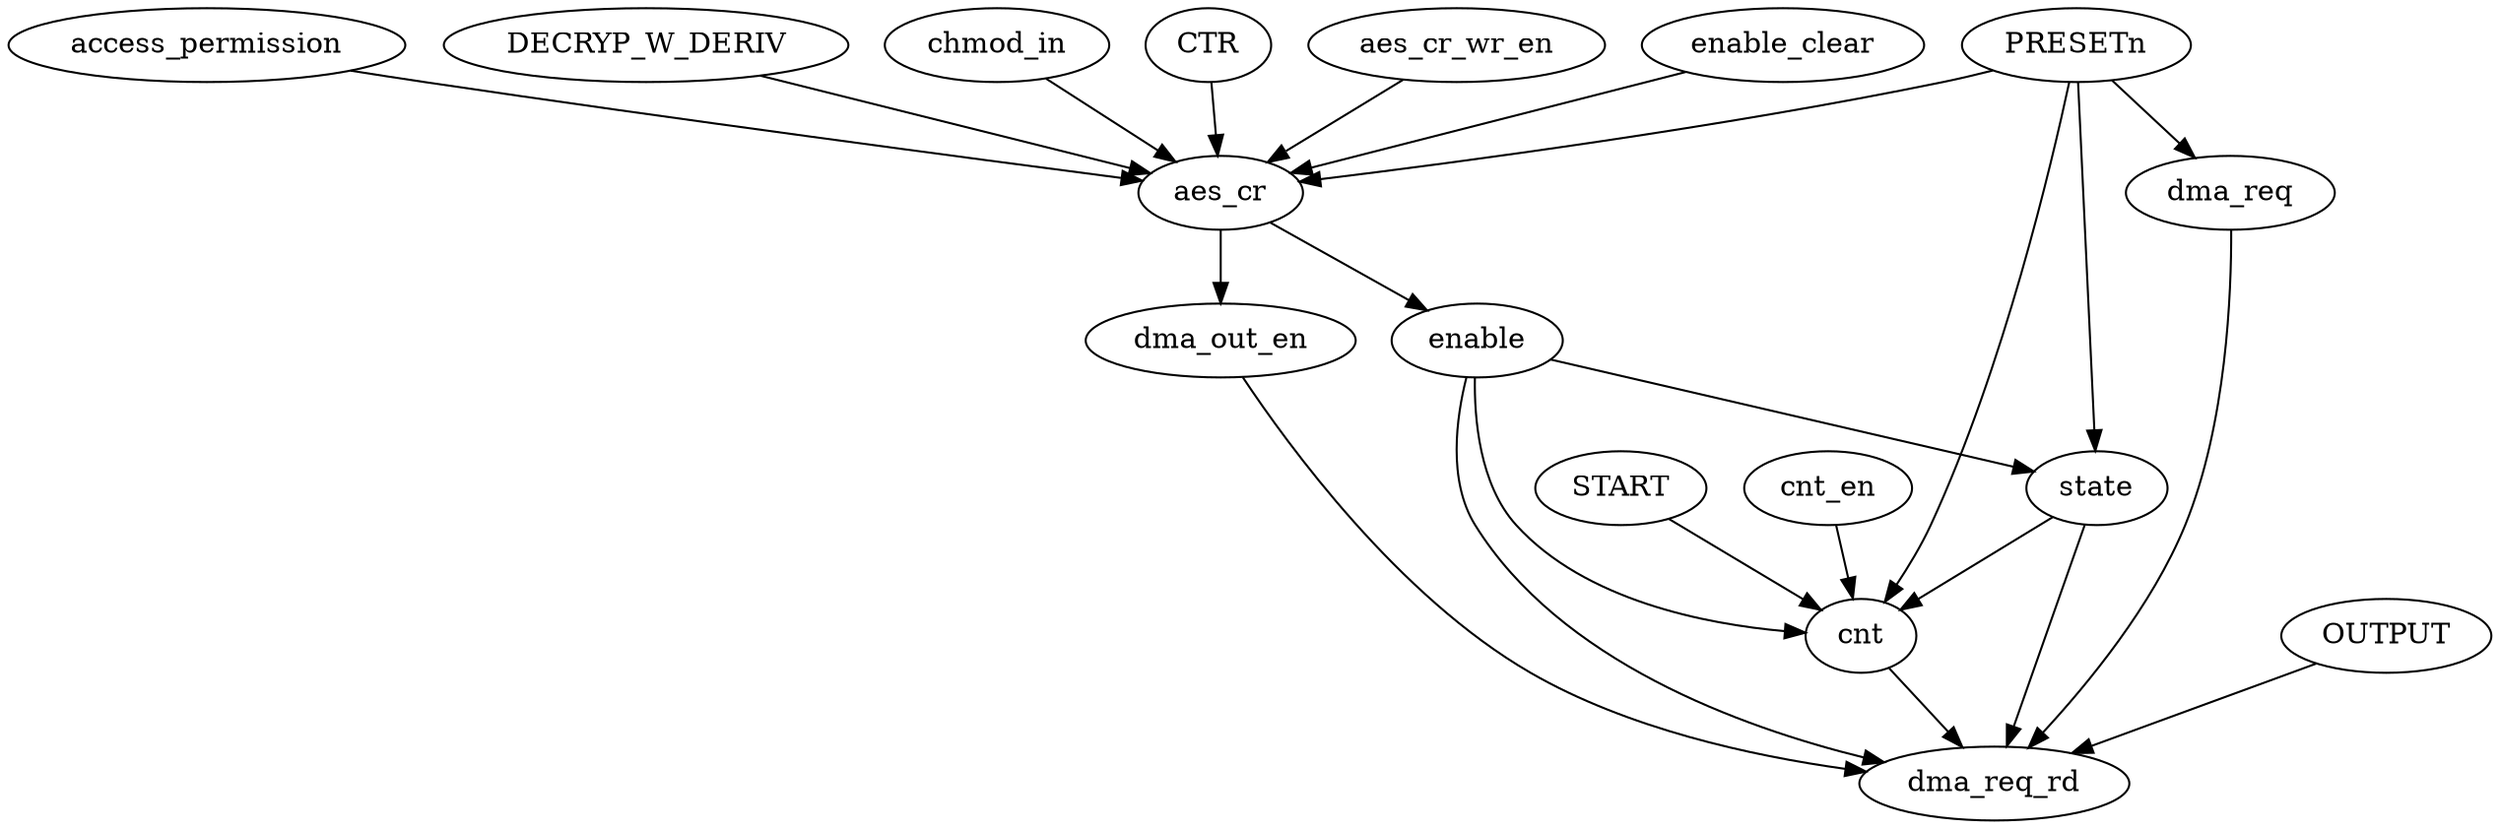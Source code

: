 strict digraph "" {
	cnt	 [complexity=7,
		importance=0.0372183855976,
		rank=0.00531691222823];
	dma_req_rd	 [complexity=0,
		importance=0.0191631643476,
		rank=0.0];
	cnt -> dma_req_rd;
	enable	 [complexity=11,
		importance=0.226380847614,
		rank=0.0205800770559];
	enable -> cnt;
	enable -> dma_req_rd;
	state	 [complexity=10,
		importance=0.107772706946,
		rank=0.0107772706946];
	enable -> state;
	CTR	 [complexity=13,
		importance=0.168868501995,
		rank=0.0129898847688];
	aes_cr	 [complexity=9,
		importance=0.0804169640192,
		rank=0.00893521822436];
	CTR -> aes_cr;
	aes_cr -> enable;
	dma_out_en	 [complexity=7,
		importance=0.0299985980694,
		rank=0.00428551400991];
	aes_cr -> dma_out_en;
	aes_cr_wr_en	 [complexity=12,
		importance=0.737115645236,
		rank=0.0614263037697];
	aes_cr_wr_en -> aes_cr;
	dma_out_en -> dma_req_rd;
	START	 [complexity=10,
		importance=0.0824713451517,
		rank=0.00824713451517];
	START -> cnt;
	state -> cnt;
	state -> dma_req_rd;
	enable_clear	 [complexity=10,
		importance=0.173394955675,
		rank=0.0173394955675];
	enable_clear -> aes_cr;
	PRESETn	 [complexity=8,
		importance=0.0655634391375,
		rank=0.00819542989219];
	PRESETn -> cnt;
	PRESETn -> aes_cr;
	PRESETn -> state;
	dma_req	 [complexity=7,
		importance=0.0287644325906,
		rank=0.0041092046558];
	PRESETn -> dma_req;
	access_permission	 [complexity=11,
		importance=0.6532108894,
		rank=0.0593828081273];
	access_permission -> aes_cr;
	DECRYP_W_DERIV	 [complexity=13,
		importance=0.168868501995,
		rank=0.0129898847688];
	DECRYP_W_DERIV -> aes_cr;
	OUTPUT	 [complexity=7,
		importance=0.027197738304,
		rank=0.00388539118628];
	OUTPUT -> dma_req_rd;
	cnt_en	 [complexity=8,
		importance=0.0604525863191,
		rank=0.00755657328989];
	cnt_en -> cnt;
	dma_req -> dma_req_rd;
	chmod_in	 [complexity=13,
		importance=0.169270226307,
		rank=0.013020786639];
	chmod_in -> aes_cr;
}
